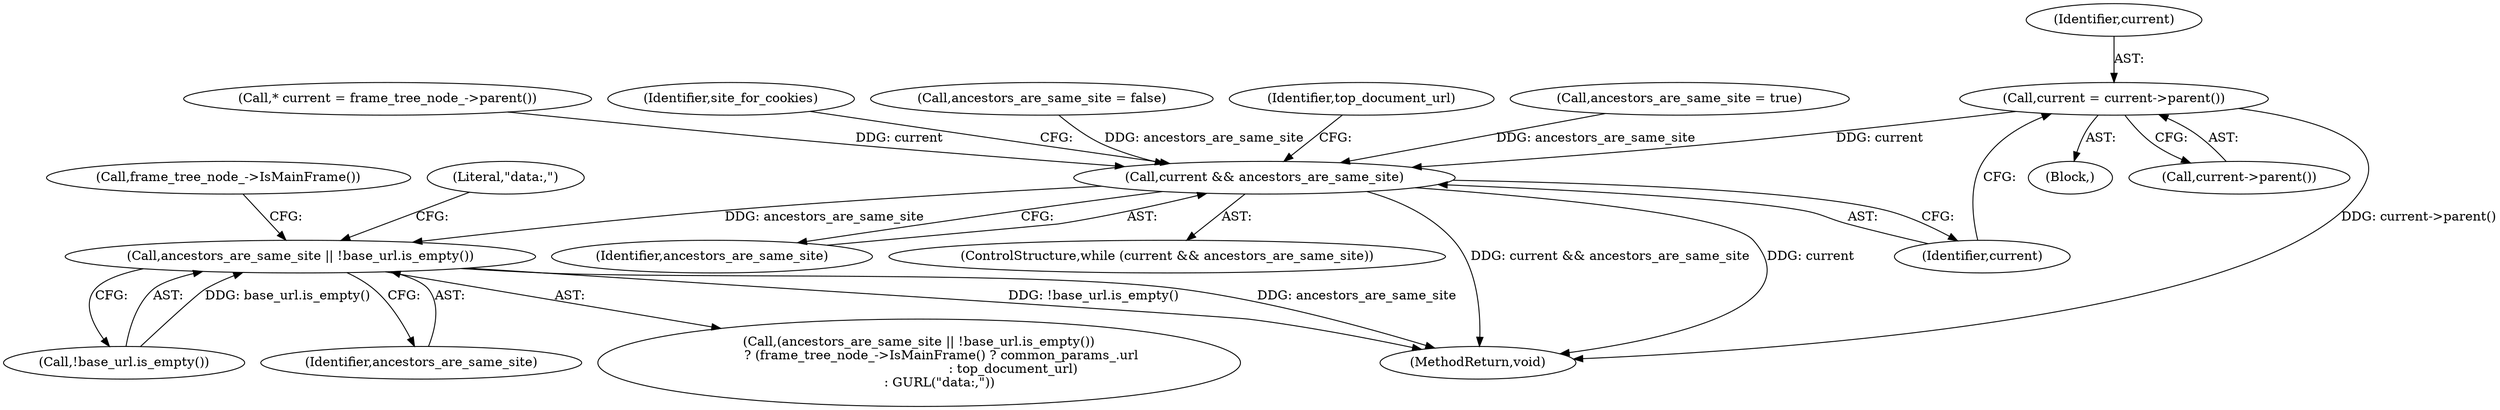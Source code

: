 digraph "0_Chrome_8355de453bb4014b74b2db5d7ca38c5664d65d83@pointer" {
"1000294" [label="(Call,current = current->parent())"];
"1000280" [label="(Call,current && ancestors_are_same_site)"];
"1000301" [label="(Call,ancestors_are_same_site || !base_url.is_empty())"];
"1000283" [label="(Block,)"];
"1000281" [label="(Identifier,current)"];
"1000296" [label="(Call,current->parent())"];
"1000306" [label="(Call,frame_tree_node_->IsMainFrame())"];
"1000301" [label="(Call,ancestors_are_same_site || !base_url.is_empty())"];
"1000302" [label="(Identifier,ancestors_are_same_site)"];
"1000280" [label="(Call,current && ancestors_are_same_site)"];
"1000272" [label="(Call,* current = frame_tree_node_->parent())"];
"1000391" [label="(MethodReturn,void)"];
"1000299" [label="(Identifier,site_for_cookies)"];
"1000291" [label="(Call,ancestors_are_same_site = false)"];
"1000300" [label="(Call,(ancestors_are_same_site || !base_url.is_empty())\n           ? (frame_tree_node_->IsMainFrame() ? common_params_.url\n                                              : top_document_url)\n          : GURL(\"data:,\"))"];
"1000295" [label="(Identifier,current)"];
"1000287" [label="(Identifier,top_document_url)"];
"1000303" [label="(Call,!base_url.is_empty())"];
"1000312" [label="(Literal,\"data:,\")"];
"1000276" [label="(Call,ancestors_are_same_site = true)"];
"1000294" [label="(Call,current = current->parent())"];
"1000282" [label="(Identifier,ancestors_are_same_site)"];
"1000279" [label="(ControlStructure,while (current && ancestors_are_same_site))"];
"1000294" -> "1000283"  [label="AST: "];
"1000294" -> "1000296"  [label="CFG: "];
"1000295" -> "1000294"  [label="AST: "];
"1000296" -> "1000294"  [label="AST: "];
"1000281" -> "1000294"  [label="CFG: "];
"1000294" -> "1000391"  [label="DDG: current->parent()"];
"1000294" -> "1000280"  [label="DDG: current"];
"1000280" -> "1000279"  [label="AST: "];
"1000280" -> "1000281"  [label="CFG: "];
"1000280" -> "1000282"  [label="CFG: "];
"1000281" -> "1000280"  [label="AST: "];
"1000282" -> "1000280"  [label="AST: "];
"1000287" -> "1000280"  [label="CFG: "];
"1000299" -> "1000280"  [label="CFG: "];
"1000280" -> "1000391"  [label="DDG: current && ancestors_are_same_site"];
"1000280" -> "1000391"  [label="DDG: current"];
"1000272" -> "1000280"  [label="DDG: current"];
"1000276" -> "1000280"  [label="DDG: ancestors_are_same_site"];
"1000291" -> "1000280"  [label="DDG: ancestors_are_same_site"];
"1000280" -> "1000301"  [label="DDG: ancestors_are_same_site"];
"1000301" -> "1000300"  [label="AST: "];
"1000301" -> "1000302"  [label="CFG: "];
"1000301" -> "1000303"  [label="CFG: "];
"1000302" -> "1000301"  [label="AST: "];
"1000303" -> "1000301"  [label="AST: "];
"1000306" -> "1000301"  [label="CFG: "];
"1000312" -> "1000301"  [label="CFG: "];
"1000301" -> "1000391"  [label="DDG: !base_url.is_empty()"];
"1000301" -> "1000391"  [label="DDG: ancestors_are_same_site"];
"1000303" -> "1000301"  [label="DDG: base_url.is_empty()"];
}
